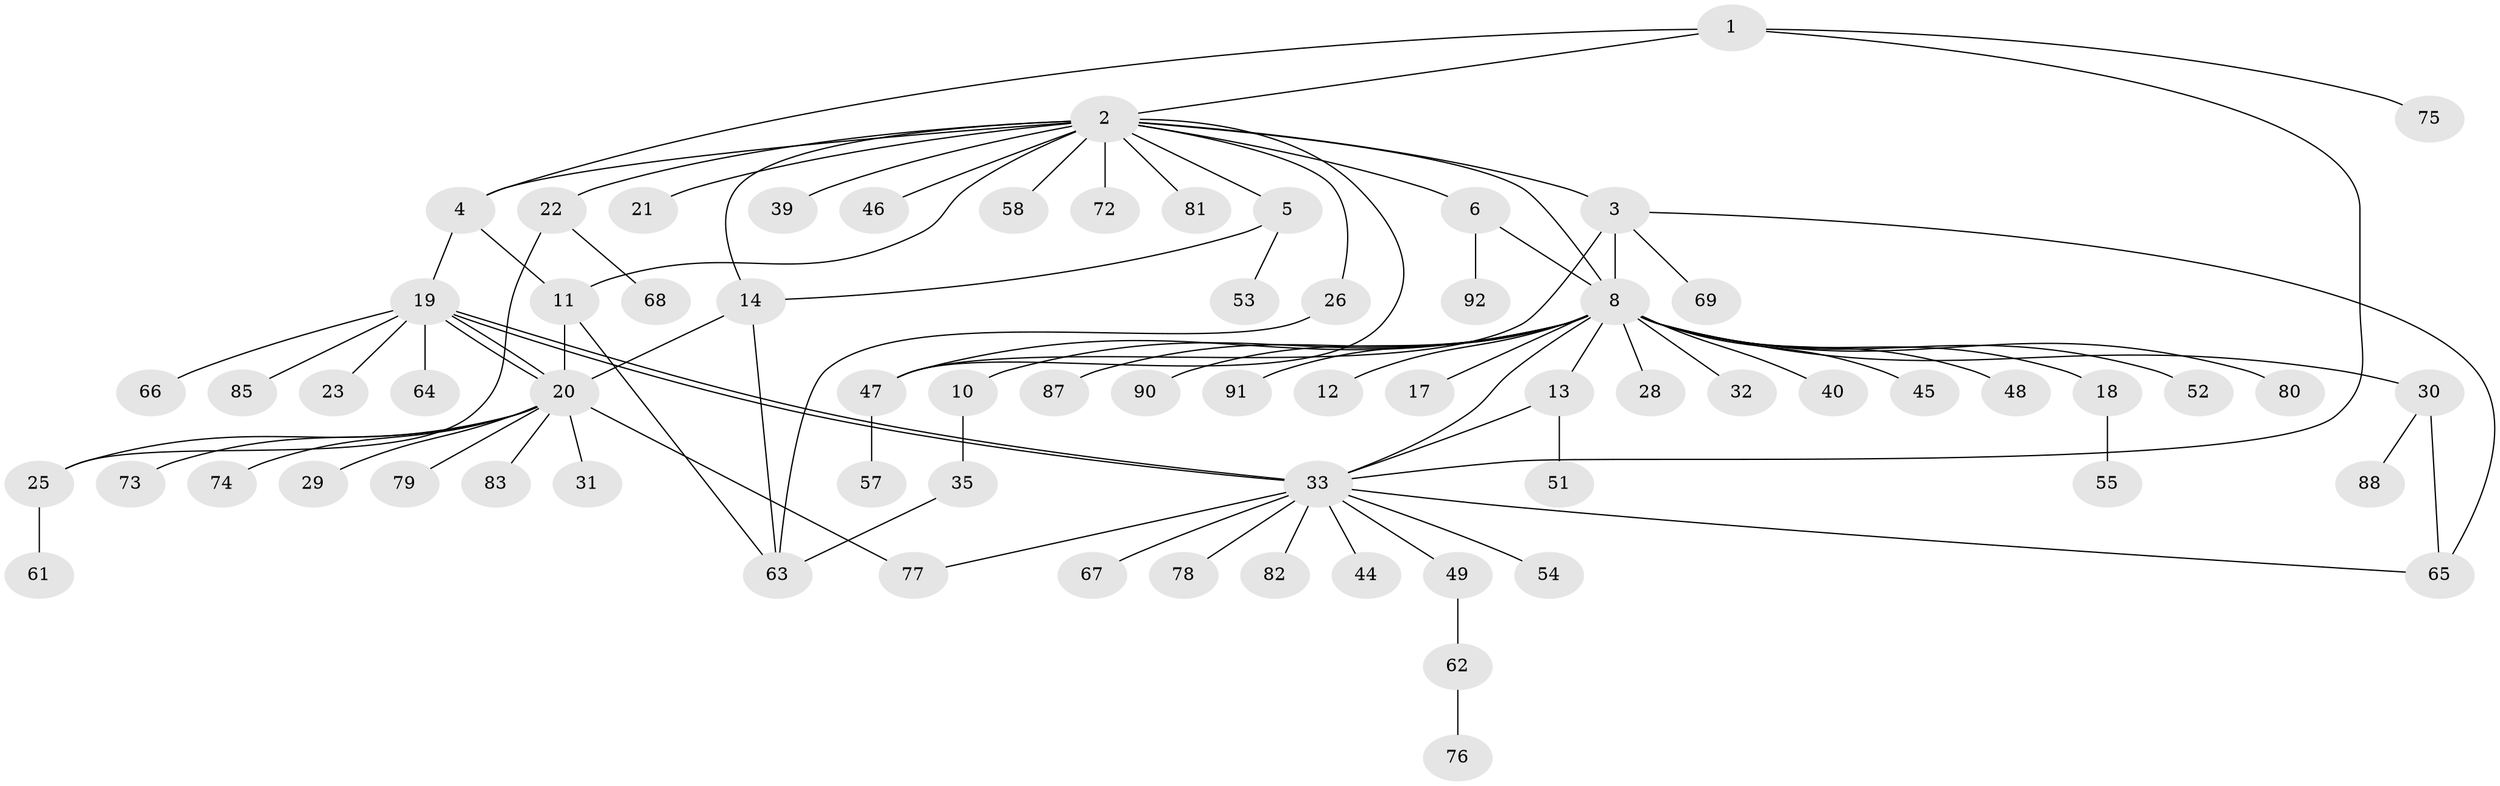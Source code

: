 // original degree distribution, {3: 0.13978494623655913, 18: 0.010752688172043012, 4: 0.06451612903225806, 23: 0.010752688172043012, 1: 0.5376344086021505, 2: 0.17204301075268819, 12: 0.010752688172043012, 11: 0.010752688172043012, 7: 0.010752688172043012, 5: 0.021505376344086023, 10: 0.010752688172043012}
// Generated by graph-tools (version 1.1) at 2025/41/03/06/25 10:41:52]
// undirected, 70 vertices, 90 edges
graph export_dot {
graph [start="1"]
  node [color=gray90,style=filled];
  1 [super="+7"];
  2 [super="+9"];
  3 [super="+36"];
  4 [super="+42"];
  5;
  6 [super="+70"];
  8 [super="+15"];
  10 [super="+50"];
  11 [super="+24"];
  12 [super="+93"];
  13 [super="+16"];
  14 [super="+38"];
  17 [super="+59"];
  18 [super="+27"];
  19 [super="+56"];
  20 [super="+34"];
  21 [super="+41"];
  22;
  23;
  25 [super="+60"];
  26;
  28;
  29;
  30 [super="+43"];
  31;
  32;
  33 [super="+37"];
  35;
  39 [super="+71"];
  40;
  44;
  45;
  46;
  47 [super="+86"];
  48;
  49;
  51;
  52;
  53;
  54;
  55 [super="+84"];
  57;
  58;
  61;
  62;
  63;
  64;
  65;
  66;
  67;
  68;
  69;
  72;
  73;
  74;
  75;
  76 [super="+89"];
  77;
  78;
  79;
  80;
  81;
  82;
  83;
  85;
  87;
  88;
  90;
  91;
  92;
  1 -- 2;
  1 -- 33;
  1 -- 75;
  1 -- 4;
  2 -- 3;
  2 -- 4;
  2 -- 5;
  2 -- 6;
  2 -- 8;
  2 -- 21;
  2 -- 22;
  2 -- 26;
  2 -- 39;
  2 -- 46;
  2 -- 47;
  2 -- 58;
  2 -- 72;
  2 -- 81;
  2 -- 14;
  2 -- 11;
  3 -- 47;
  3 -- 69;
  3 -- 8;
  3 -- 65;
  4 -- 11;
  4 -- 19;
  5 -- 14;
  5 -- 53;
  6 -- 8;
  6 -- 92;
  8 -- 10;
  8 -- 12;
  8 -- 13;
  8 -- 17;
  8 -- 18;
  8 -- 28;
  8 -- 30 [weight=2];
  8 -- 32;
  8 -- 40;
  8 -- 45;
  8 -- 47;
  8 -- 48;
  8 -- 52;
  8 -- 80;
  8 -- 87;
  8 -- 90;
  8 -- 91;
  8 -- 33;
  10 -- 35;
  11 -- 20;
  11 -- 63;
  13 -- 33;
  13 -- 51;
  14 -- 20;
  14 -- 63;
  18 -- 55;
  19 -- 20;
  19 -- 20;
  19 -- 23;
  19 -- 33 [weight=2];
  19 -- 33;
  19 -- 64;
  19 -- 66;
  19 -- 85;
  20 -- 29;
  20 -- 31;
  20 -- 74;
  20 -- 79;
  20 -- 83;
  20 -- 73;
  20 -- 77;
  20 -- 25;
  22 -- 25;
  22 -- 68;
  25 -- 61;
  26 -- 63;
  30 -- 88;
  30 -- 65;
  33 -- 65;
  33 -- 77;
  33 -- 78;
  33 -- 67;
  33 -- 44;
  33 -- 49;
  33 -- 82;
  33 -- 54;
  35 -- 63;
  47 -- 57;
  49 -- 62;
  62 -- 76;
}
